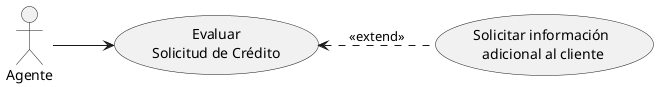 @startuml
left to right direction
actor :Agente:
usecase "Evaluar\nSolicitud de Crédito" as solicitud
usecase "Solicitar información\n adicional al cliente" as datos
:Agente: --> solicitud
solicitud <.. datos:<<extend>>
@enduml